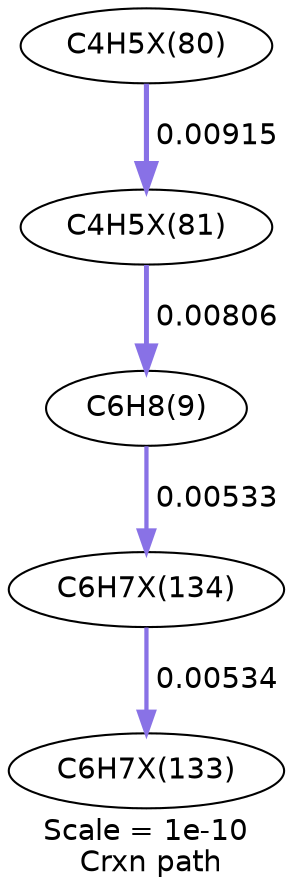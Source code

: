 digraph reaction_paths {
center=1;
s54 -> s9[fontname="Helvetica", style="setlinewidth(2.36)", arrowsize=1.18, color="0.7, 0.508, 0.9"
, label=" 0.00806"];
s53 -> s54[fontname="Helvetica", style="setlinewidth(2.46)", arrowsize=1.23, color="0.7, 0.509, 0.9"
, label=" 0.00915"];
s9 -> s61[fontname="Helvetica", style="setlinewidth(2.05)", arrowsize=1.02, color="0.7, 0.505, 0.9"
, label=" 0.00533"];
s61 -> s60[fontname="Helvetica", style="setlinewidth(2.05)", arrowsize=1.02, color="0.7, 0.505, 0.9"
, label=" 0.00534"];
s9 [ fontname="Helvetica", label="C6H8(9)"];
s53 [ fontname="Helvetica", label="C4H5X(80)"];
s54 [ fontname="Helvetica", label="C4H5X(81)"];
s60 [ fontname="Helvetica", label="C6H7X(133)"];
s61 [ fontname="Helvetica", label="C6H7X(134)"];
 label = "Scale = 1e-10\l Crxn path";
 fontname = "Helvetica";
}
